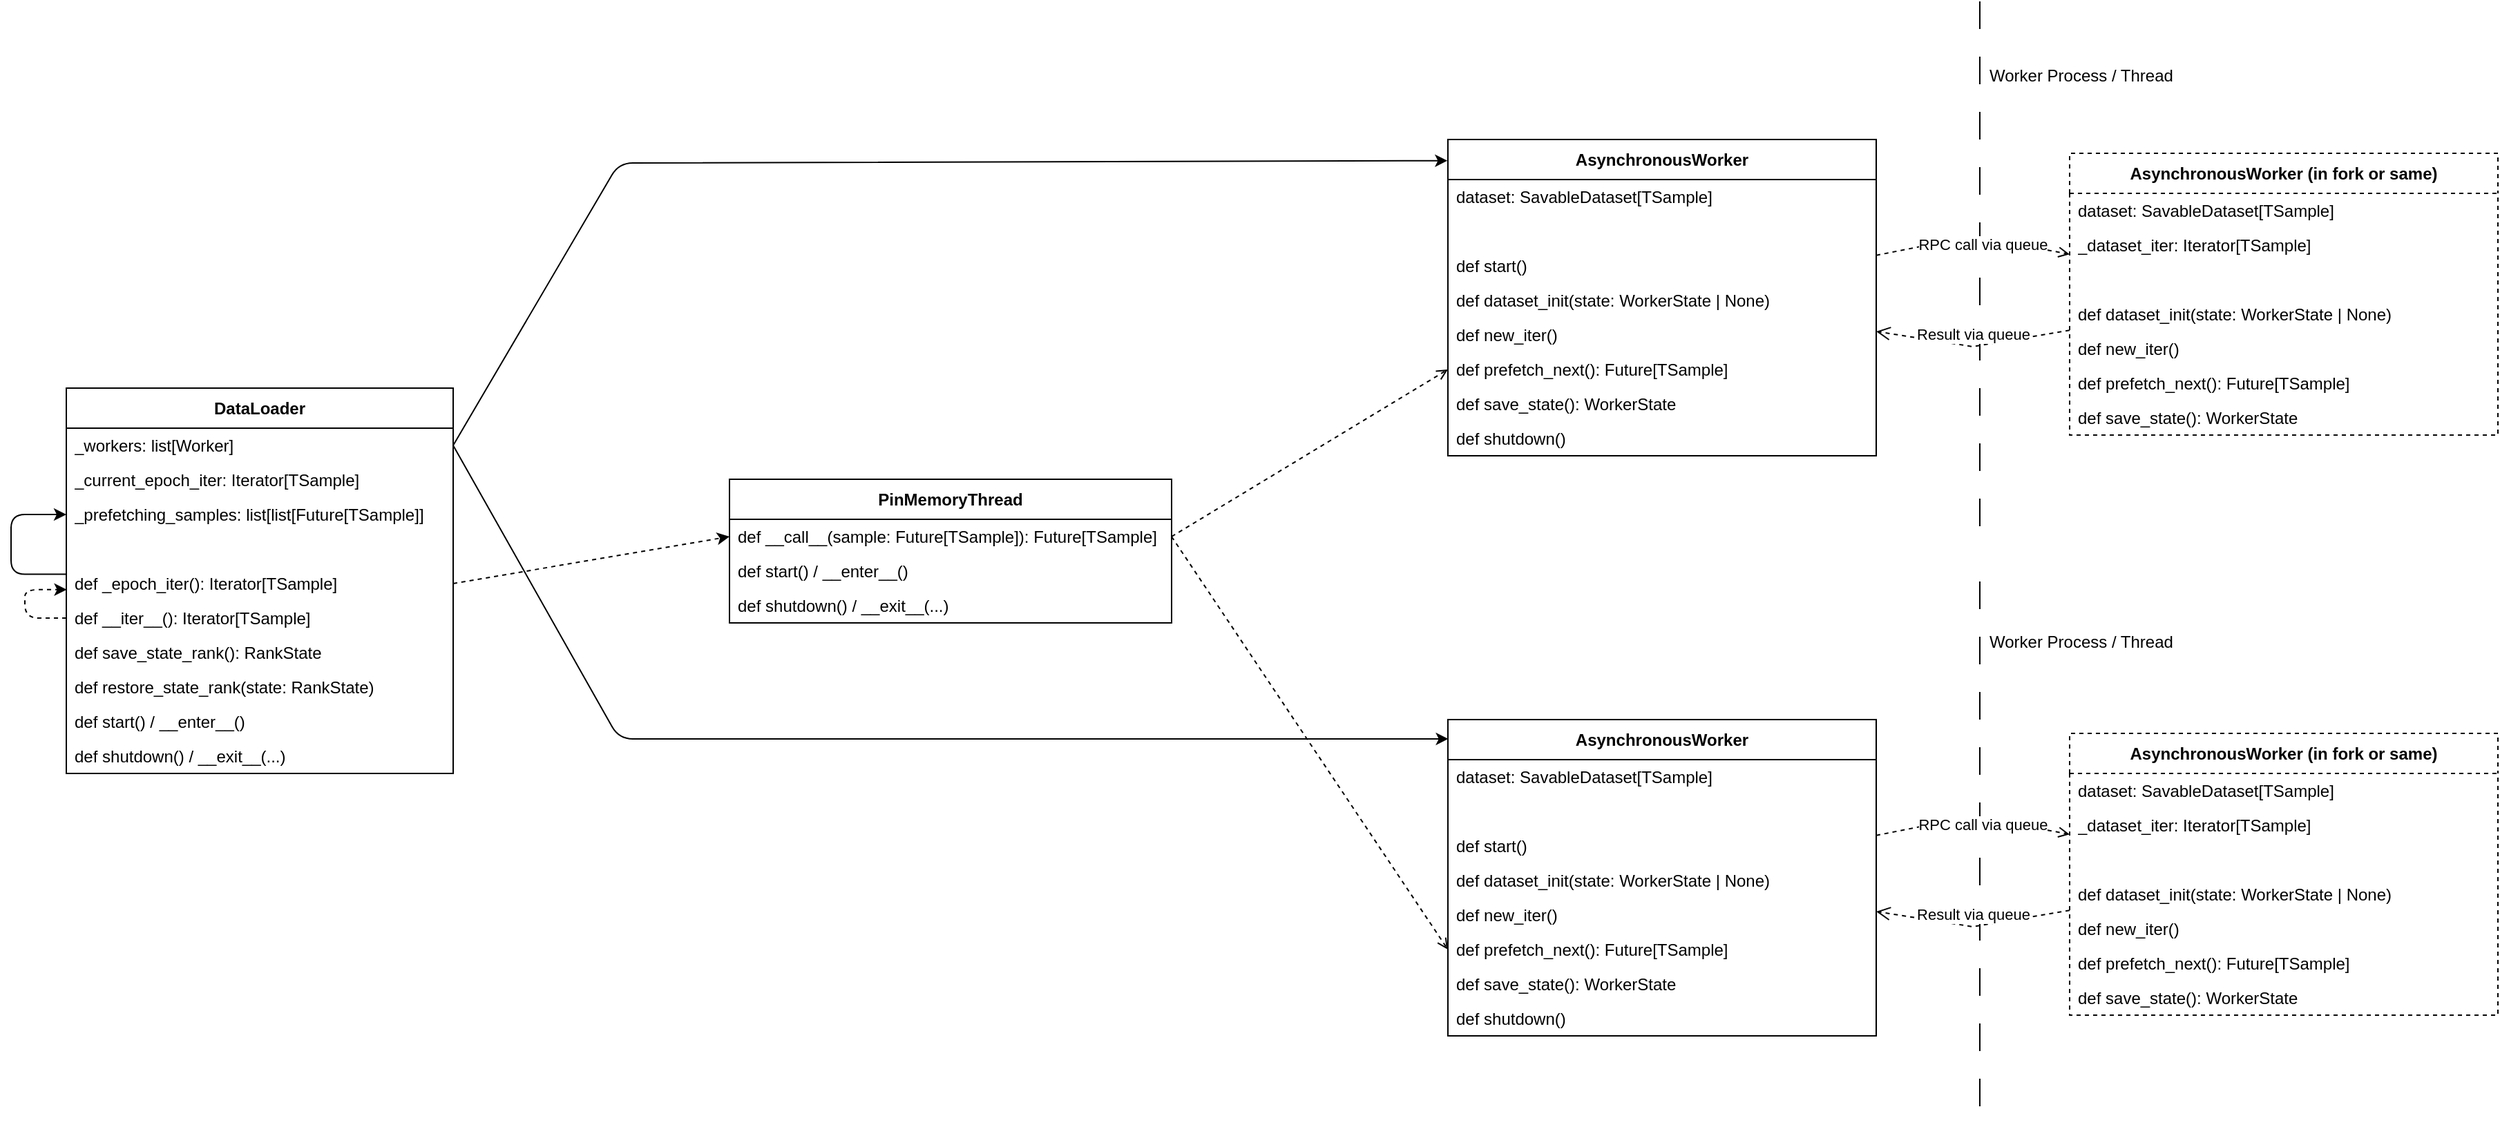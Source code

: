 <mxfile>
    <diagram id="SopBPCQogSaJyMia_625" name="Page-1">
        <mxGraphModel dx="2182" dy="1473" grid="1" gridSize="10" guides="1" tooltips="1" connect="1" arrows="1" fold="1" page="1" pageScale="1" pageWidth="1000" pageHeight="4000" math="0" shadow="0">
            <root>
                <mxCell id="0"/>
                <mxCell id="1" parent="0"/>
                <mxCell id="114" value="DataLoader" style="swimlane;fontStyle=1;align=center;verticalAlign=middle;childLayout=stackLayout;horizontal=1;startSize=29;horizontalStack=0;resizeParent=1;resizeParentMax=0;resizeLast=0;collapsible=0;marginBottom=0;html=1;whiteSpace=wrap;" parent="1" vertex="1">
                    <mxGeometry x="-280" y="350" width="280" height="279" as="geometry"/>
                </mxCell>
                <mxCell id="116" value="_workers: list[Worker]" style="text;html=1;strokeColor=none;fillColor=none;align=left;verticalAlign=middle;spacingLeft=4;spacingRight=4;overflow=hidden;rotatable=0;points=[[0,0.5],[1,0.5]];portConstraint=eastwest;whiteSpace=wrap;" parent="114" vertex="1">
                    <mxGeometry y="29" width="280" height="25" as="geometry"/>
                </mxCell>
                <mxCell id="130" value="_current_epoch_iter: Iterator[TSample]" style="text;html=1;strokeColor=none;fillColor=none;align=left;verticalAlign=middle;spacingLeft=4;spacingRight=4;overflow=hidden;rotatable=0;points=[[0,0.5],[1,0.5]];portConstraint=eastwest;whiteSpace=wrap;" parent="114" vertex="1">
                    <mxGeometry y="54" width="280" height="25" as="geometry"/>
                </mxCell>
                <mxCell id="131" value="_prefetching_samples: list[list[Future[TSample]]" style="text;html=1;strokeColor=none;fillColor=none;align=left;verticalAlign=middle;spacingLeft=4;spacingRight=4;overflow=hidden;rotatable=0;points=[[0,0.5],[1,0.5]];portConstraint=eastwest;whiteSpace=wrap;" parent="114" vertex="1">
                    <mxGeometry y="79" width="280" height="25" as="geometry"/>
                </mxCell>
                <mxCell id="155" value="&amp;nbsp;&amp;nbsp;" style="text;html=1;strokeColor=none;fillColor=none;align=left;verticalAlign=middle;spacingLeft=4;spacingRight=4;overflow=hidden;rotatable=0;points=[[0,0.5],[1,0.5]];portConstraint=eastwest;whiteSpace=wrap;" parent="114" vertex="1">
                    <mxGeometry y="104" width="280" height="25" as="geometry"/>
                </mxCell>
                <mxCell id="156" value="def _epoch_iter(): Iterator[TSample]" style="text;html=1;strokeColor=none;fillColor=none;align=left;verticalAlign=middle;spacingLeft=4;spacingRight=4;overflow=hidden;rotatable=0;points=[[0,0.5],[1,0.5]];portConstraint=eastwest;whiteSpace=wrap;" parent="114" vertex="1">
                    <mxGeometry y="129" width="280" height="25" as="geometry"/>
                </mxCell>
                <mxCell id="186" value="def __iter__(): Iterator[TSample]" style="text;html=1;strokeColor=none;fillColor=none;align=left;verticalAlign=middle;spacingLeft=4;spacingRight=4;overflow=hidden;rotatable=0;points=[[0,0.5],[1,0.5]];portConstraint=eastwest;whiteSpace=wrap;" parent="114" vertex="1">
                    <mxGeometry y="154" width="280" height="25" as="geometry"/>
                </mxCell>
                <mxCell id="182" value="def save_state_rank(): RankState" style="text;html=1;strokeColor=none;fillColor=none;align=left;verticalAlign=middle;spacingLeft=4;spacingRight=4;overflow=hidden;rotatable=0;points=[[0,0.5],[1,0.5]];portConstraint=eastwest;whiteSpace=wrap;" parent="114" vertex="1">
                    <mxGeometry y="179" width="280" height="25" as="geometry"/>
                </mxCell>
                <mxCell id="183" value="def restore_state_rank(state: RankState)" style="text;html=1;strokeColor=none;fillColor=none;align=left;verticalAlign=middle;spacingLeft=4;spacingRight=4;overflow=hidden;rotatable=0;points=[[0,0.5],[1,0.5]];portConstraint=eastwest;whiteSpace=wrap;" parent="114" vertex="1">
                    <mxGeometry y="204" width="280" height="25" as="geometry"/>
                </mxCell>
                <mxCell id="184" value="def start() / __enter__()" style="text;html=1;strokeColor=none;fillColor=none;align=left;verticalAlign=middle;spacingLeft=4;spacingRight=4;overflow=hidden;rotatable=0;points=[[0,0.5],[1,0.5]];portConstraint=eastwest;whiteSpace=wrap;" parent="114" vertex="1">
                    <mxGeometry y="229" width="280" height="25" as="geometry"/>
                </mxCell>
                <mxCell id="185" value="def shutdown() / __exit__(...)" style="text;html=1;strokeColor=none;fillColor=none;align=left;verticalAlign=middle;spacingLeft=4;spacingRight=4;overflow=hidden;rotatable=0;points=[[0,0.5],[1,0.5]];portConstraint=eastwest;whiteSpace=wrap;" parent="114" vertex="1">
                    <mxGeometry y="254" width="280" height="25" as="geometry"/>
                </mxCell>
                <mxCell id="201" style="edgeStyle=orthogonalEdgeStyle;html=1;entryX=0;entryY=0.5;entryDx=0;entryDy=0;exitX=0;exitY=0.232;exitDx=0;exitDy=0;exitPerimeter=0;" parent="114" source="156" target="131" edge="1">
                    <mxGeometry relative="1" as="geometry">
                        <mxPoint x="290" y="152" as="sourcePoint"/>
                        <mxPoint x="490" y="118" as="targetPoint"/>
                        <Array as="points">
                            <mxPoint x="-40" y="135"/>
                            <mxPoint x="-40" y="92"/>
                        </Array>
                    </mxGeometry>
                </mxCell>
                <mxCell id="203" style="edgeStyle=orthogonalEdgeStyle;html=1;exitX=0;exitY=0.5;exitDx=0;exitDy=0;dashed=1;entryX=0.001;entryY=0.677;entryDx=0;entryDy=0;entryPerimeter=0;" parent="114" source="186" target="156" edge="1">
                    <mxGeometry relative="1" as="geometry">
                        <mxPoint x="-40" y="250.95" as="sourcePoint"/>
                        <mxPoint y="140" as="targetPoint"/>
                        <Array as="points">
                            <mxPoint x="-30" y="167"/>
                            <mxPoint x="-30" y="146"/>
                        </Array>
                    </mxGeometry>
                </mxCell>
                <mxCell id="124" value="&lt;span style=&quot;color: rgb(0, 0, 0);&quot;&gt;AsynchronousWorker&lt;/span&gt;" style="swimlane;fontStyle=1;align=center;verticalAlign=middle;childLayout=stackLayout;horizontal=1;startSize=29;horizontalStack=0;resizeParent=1;resizeParentMax=0;resizeLast=0;collapsible=0;marginBottom=0;html=1;whiteSpace=wrap;" parent="1" vertex="1">
                    <mxGeometry x="720" y="170" width="310" height="229" as="geometry"/>
                </mxCell>
                <mxCell id="125" value="dataset: SavableDataset[TSample]" style="text;html=1;strokeColor=none;fillColor=none;align=left;verticalAlign=middle;spacingLeft=4;spacingRight=4;overflow=hidden;rotatable=0;points=[[0,0.5],[1,0.5]];portConstraint=eastwest;whiteSpace=wrap;" parent="124" vertex="1">
                    <mxGeometry y="29" width="310" height="25" as="geometry"/>
                </mxCell>
                <mxCell id="153" value="&amp;nbsp;&amp;nbsp;" style="text;html=1;strokeColor=none;fillColor=none;align=left;verticalAlign=middle;spacingLeft=4;spacingRight=4;overflow=hidden;rotatable=0;points=[[0,0.5],[1,0.5]];portConstraint=eastwest;whiteSpace=wrap;" parent="124" vertex="1">
                    <mxGeometry y="54" width="310" height="25" as="geometry"/>
                </mxCell>
                <mxCell id="132" value="def start()" style="text;html=1;strokeColor=none;fillColor=none;align=left;verticalAlign=middle;spacingLeft=4;spacingRight=4;overflow=hidden;rotatable=0;points=[[0,0.5],[1,0.5]];portConstraint=eastwest;whiteSpace=wrap;" parent="124" vertex="1">
                    <mxGeometry y="79" width="310" height="25" as="geometry"/>
                </mxCell>
                <mxCell id="133" value="def dataset_init(state: WorkerState | None)" style="text;html=1;strokeColor=none;fillColor=none;align=left;verticalAlign=middle;spacingLeft=4;spacingRight=4;overflow=hidden;rotatable=0;points=[[0,0.5],[1,0.5]];portConstraint=eastwest;whiteSpace=wrap;" parent="124" vertex="1">
                    <mxGeometry y="104" width="310" height="25" as="geometry"/>
                </mxCell>
                <mxCell id="134" value="def new_iter()" style="text;html=1;strokeColor=none;fillColor=none;align=left;verticalAlign=middle;spacingLeft=4;spacingRight=4;overflow=hidden;rotatable=0;points=[[0,0.5],[1,0.5]];portConstraint=eastwest;whiteSpace=wrap;" parent="124" vertex="1">
                    <mxGeometry y="129" width="310" height="25" as="geometry"/>
                </mxCell>
                <mxCell id="135" value="def prefetch_next(): Future[TSample]" style="text;html=1;strokeColor=none;fillColor=none;align=left;verticalAlign=middle;spacingLeft=4;spacingRight=4;overflow=hidden;rotatable=0;points=[[0,0.5],[1,0.5]];portConstraint=eastwest;whiteSpace=wrap;" parent="124" vertex="1">
                    <mxGeometry y="154" width="310" height="25" as="geometry"/>
                </mxCell>
                <mxCell id="136" value="def save_state(): WorkerState" style="text;html=1;strokeColor=none;fillColor=none;align=left;verticalAlign=middle;spacingLeft=4;spacingRight=4;overflow=hidden;rotatable=0;points=[[0,0.5],[1,0.5]];portConstraint=eastwest;whiteSpace=wrap;" parent="124" vertex="1">
                    <mxGeometry y="179" width="310" height="25" as="geometry"/>
                </mxCell>
                <mxCell id="137" value="def shutdown()" style="text;html=1;strokeColor=none;fillColor=none;align=left;verticalAlign=middle;spacingLeft=4;spacingRight=4;overflow=hidden;rotatable=0;points=[[0,0.5],[1,0.5]];portConstraint=eastwest;whiteSpace=wrap;" parent="124" vertex="1">
                    <mxGeometry y="204" width="310" height="25" as="geometry"/>
                </mxCell>
                <mxCell id="126" style="edgeStyle=none;html=1;exitX=1;exitY=0.5;exitDx=0;exitDy=0;entryX=-0.001;entryY=0.067;entryDx=0;entryDy=0;entryPerimeter=0;" parent="1" source="116" target="124" edge="1">
                    <mxGeometry relative="1" as="geometry">
                        <Array as="points">
                            <mxPoint x="120" y="187"/>
                        </Array>
                    </mxGeometry>
                </mxCell>
                <mxCell id="138" value="AsynchronousWorker&lt;span style=&quot;color: rgb(0, 0, 0);&quot;&gt;&amp;nbsp;(in fork or same)&lt;/span&gt;" style="swimlane;fontStyle=1;align=center;verticalAlign=middle;childLayout=stackLayout;horizontal=1;startSize=29;horizontalStack=0;resizeParent=1;resizeParentMax=0;resizeLast=0;collapsible=0;marginBottom=0;html=1;whiteSpace=wrap;dashed=1;" parent="1" vertex="1">
                    <mxGeometry x="1170" y="180" width="310" height="204" as="geometry"/>
                </mxCell>
                <mxCell id="139" value="dataset: SavableDataset[TSample]" style="text;html=1;strokeColor=none;fillColor=none;align=left;verticalAlign=middle;spacingLeft=4;spacingRight=4;overflow=hidden;rotatable=0;points=[[0,0.5],[1,0.5]];portConstraint=eastwest;whiteSpace=wrap;" parent="138" vertex="1">
                    <mxGeometry y="29" width="310" height="25" as="geometry"/>
                </mxCell>
                <mxCell id="140" value="_dataset_iter: Iterator[TSample]" style="text;html=1;strokeColor=none;fillColor=none;align=left;verticalAlign=middle;spacingLeft=4;spacingRight=4;overflow=hidden;rotatable=0;points=[[0,0.5],[1,0.5]];portConstraint=eastwest;whiteSpace=wrap;" parent="138" vertex="1">
                    <mxGeometry y="54" width="310" height="25" as="geometry"/>
                </mxCell>
                <mxCell id="154" value="&amp;nbsp;&amp;nbsp;" style="text;html=1;strokeColor=none;fillColor=none;align=left;verticalAlign=middle;spacingLeft=4;spacingRight=4;overflow=hidden;rotatable=0;points=[[0,0.5],[1,0.5]];portConstraint=eastwest;whiteSpace=wrap;" parent="138" vertex="1">
                    <mxGeometry y="79" width="310" height="25" as="geometry"/>
                </mxCell>
                <mxCell id="142" value="def dataset_init(state: WorkerState | None)" style="text;html=1;strokeColor=none;fillColor=none;align=left;verticalAlign=middle;spacingLeft=4;spacingRight=4;overflow=hidden;rotatable=0;points=[[0,0.5],[1,0.5]];portConstraint=eastwest;whiteSpace=wrap;" parent="138" vertex="1">
                    <mxGeometry y="104" width="310" height="25" as="geometry"/>
                </mxCell>
                <mxCell id="143" value="def new_iter()" style="text;html=1;strokeColor=none;fillColor=none;align=left;verticalAlign=middle;spacingLeft=4;spacingRight=4;overflow=hidden;rotatable=0;points=[[0,0.5],[1,0.5]];portConstraint=eastwest;whiteSpace=wrap;" parent="138" vertex="1">
                    <mxGeometry y="129" width="310" height="25" as="geometry"/>
                </mxCell>
                <mxCell id="144" value="def prefetch_next(): Future[TSample]" style="text;html=1;strokeColor=none;fillColor=none;align=left;verticalAlign=middle;spacingLeft=4;spacingRight=4;overflow=hidden;rotatable=0;points=[[0,0.5],[1,0.5]];portConstraint=eastwest;whiteSpace=wrap;" parent="138" vertex="1">
                    <mxGeometry y="154" width="310" height="25" as="geometry"/>
                </mxCell>
                <mxCell id="145" value="def save_state(): WorkerState" style="text;html=1;strokeColor=none;fillColor=none;align=left;verticalAlign=middle;spacingLeft=4;spacingRight=4;overflow=hidden;rotatable=0;points=[[0,0.5],[1,0.5]];portConstraint=eastwest;whiteSpace=wrap;" parent="138" vertex="1">
                    <mxGeometry y="179" width="310" height="25" as="geometry"/>
                </mxCell>
                <mxCell id="147" value="" style="line;strokeWidth=1;direction=south;html=1;dashed=1;dashPattern=20 20;" parent="1" vertex="1">
                    <mxGeometry x="1100" y="70" width="10" height="400" as="geometry"/>
                </mxCell>
                <mxCell id="149" value="Worker Process / Thread" style="text;align=left;" parent="1" vertex="1">
                    <mxGeometry x="1110" y="110" width="60" height="20" as="geometry"/>
                </mxCell>
                <mxCell id="150" value="" style="html=1;verticalAlign=bottom;labelBackgroundColor=none;endArrow=open;endFill=0;dashed=1;" parent="1" source="124" target="138" edge="1">
                    <mxGeometry width="160" relative="1" as="geometry">
                        <mxPoint x="1050" y="280" as="sourcePoint"/>
                        <mxPoint x="1210" y="280" as="targetPoint"/>
                        <Array as="points">
                            <mxPoint x="1100" y="240"/>
                        </Array>
                    </mxGeometry>
                </mxCell>
                <mxCell id="151" value="RPC call via queue" style="edgeLabel;html=1;align=center;verticalAlign=middle;resizable=0;points=[];" parent="150" vertex="1" connectable="0">
                    <mxGeometry x="-0.336" relative="1" as="geometry">
                        <mxPoint x="30" y="1" as="offset"/>
                    </mxGeometry>
                </mxCell>
                <mxCell id="152" value="Result via queue" style="html=1;verticalAlign=bottom;endArrow=open;dashed=1;endSize=8;curved=0;rounded=0;" parent="1" source="138" target="124" edge="1">
                    <mxGeometry relative="1" as="geometry">
                        <mxPoint x="1150" y="340" as="sourcePoint"/>
                        <mxPoint x="1070" y="340" as="targetPoint"/>
                        <Array as="points">
                            <mxPoint x="1100" y="320"/>
                        </Array>
                    </mxGeometry>
                </mxCell>
                <mxCell id="157" value="&lt;span style=&quot;color: rgb(0, 0, 0);&quot;&gt;AsynchronousWorker&lt;/span&gt;" style="swimlane;fontStyle=1;align=center;verticalAlign=middle;childLayout=stackLayout;horizontal=1;startSize=29;horizontalStack=0;resizeParent=1;resizeParentMax=0;resizeLast=0;collapsible=0;marginBottom=0;html=1;whiteSpace=wrap;" parent="1" vertex="1">
                    <mxGeometry x="720" y="590" width="310" height="229" as="geometry"/>
                </mxCell>
                <mxCell id="158" value="dataset: SavableDataset[TSample]" style="text;html=1;strokeColor=none;fillColor=none;align=left;verticalAlign=middle;spacingLeft=4;spacingRight=4;overflow=hidden;rotatable=0;points=[[0,0.5],[1,0.5]];portConstraint=eastwest;whiteSpace=wrap;" parent="157" vertex="1">
                    <mxGeometry y="29" width="310" height="25" as="geometry"/>
                </mxCell>
                <mxCell id="160" value="&amp;nbsp;&amp;nbsp;" style="text;html=1;strokeColor=none;fillColor=none;align=left;verticalAlign=middle;spacingLeft=4;spacingRight=4;overflow=hidden;rotatable=0;points=[[0,0.5],[1,0.5]];portConstraint=eastwest;whiteSpace=wrap;" parent="157" vertex="1">
                    <mxGeometry y="54" width="310" height="25" as="geometry"/>
                </mxCell>
                <mxCell id="161" value="def start()" style="text;html=1;strokeColor=none;fillColor=none;align=left;verticalAlign=middle;spacingLeft=4;spacingRight=4;overflow=hidden;rotatable=0;points=[[0,0.5],[1,0.5]];portConstraint=eastwest;whiteSpace=wrap;" parent="157" vertex="1">
                    <mxGeometry y="79" width="310" height="25" as="geometry"/>
                </mxCell>
                <mxCell id="162" value="def dataset_init(state: WorkerState | None)" style="text;html=1;strokeColor=none;fillColor=none;align=left;verticalAlign=middle;spacingLeft=4;spacingRight=4;overflow=hidden;rotatable=0;points=[[0,0.5],[1,0.5]];portConstraint=eastwest;whiteSpace=wrap;" parent="157" vertex="1">
                    <mxGeometry y="104" width="310" height="25" as="geometry"/>
                </mxCell>
                <mxCell id="163" value="def new_iter()" style="text;html=1;strokeColor=none;fillColor=none;align=left;verticalAlign=middle;spacingLeft=4;spacingRight=4;overflow=hidden;rotatable=0;points=[[0,0.5],[1,0.5]];portConstraint=eastwest;whiteSpace=wrap;" parent="157" vertex="1">
                    <mxGeometry y="129" width="310" height="25" as="geometry"/>
                </mxCell>
                <mxCell id="164" value="def prefetch_next(): Future[TSample]" style="text;html=1;strokeColor=none;fillColor=none;align=left;verticalAlign=middle;spacingLeft=4;spacingRight=4;overflow=hidden;rotatable=0;points=[[0,0.5],[1,0.5]];portConstraint=eastwest;whiteSpace=wrap;" parent="157" vertex="1">
                    <mxGeometry y="154" width="310" height="25" as="geometry"/>
                </mxCell>
                <mxCell id="165" value="def save_state(): WorkerState" style="text;html=1;strokeColor=none;fillColor=none;align=left;verticalAlign=middle;spacingLeft=4;spacingRight=4;overflow=hidden;rotatable=0;points=[[0,0.5],[1,0.5]];portConstraint=eastwest;whiteSpace=wrap;" parent="157" vertex="1">
                    <mxGeometry y="179" width="310" height="25" as="geometry"/>
                </mxCell>
                <mxCell id="166" value="def shutdown()" style="text;html=1;strokeColor=none;fillColor=none;align=left;verticalAlign=middle;spacingLeft=4;spacingRight=4;overflow=hidden;rotatable=0;points=[[0,0.5],[1,0.5]];portConstraint=eastwest;whiteSpace=wrap;" parent="157" vertex="1">
                    <mxGeometry y="204" width="310" height="25" as="geometry"/>
                </mxCell>
                <mxCell id="167" value="" style="line;strokeWidth=1;direction=south;html=1;dashed=1;dashPattern=20 20;" parent="1" vertex="1">
                    <mxGeometry x="1100" y="490" width="10" height="400" as="geometry"/>
                </mxCell>
                <mxCell id="168" value="&lt;span style=&quot;color: rgb(0, 0, 0);&quot;&gt;AsynchronousWorker&lt;/span&gt;&lt;span style=&quot;color: rgb(0, 0, 0);&quot;&gt;&amp;nbsp;&lt;/span&gt;(in fork or same)" style="swimlane;fontStyle=1;align=center;verticalAlign=middle;childLayout=stackLayout;horizontal=1;startSize=29;horizontalStack=0;resizeParent=1;resizeParentMax=0;resizeLast=0;collapsible=0;marginBottom=0;html=1;whiteSpace=wrap;dashed=1;" parent="1" vertex="1">
                    <mxGeometry x="1170" y="600" width="310" height="204" as="geometry"/>
                </mxCell>
                <mxCell id="169" value="dataset: SavableDataset[TSample]" style="text;html=1;strokeColor=none;fillColor=none;align=left;verticalAlign=middle;spacingLeft=4;spacingRight=4;overflow=hidden;rotatable=0;points=[[0,0.5],[1,0.5]];portConstraint=eastwest;whiteSpace=wrap;" parent="168" vertex="1">
                    <mxGeometry y="29" width="310" height="25" as="geometry"/>
                </mxCell>
                <mxCell id="170" value="_dataset_iter: Iterator[TSample]" style="text;html=1;strokeColor=none;fillColor=none;align=left;verticalAlign=middle;spacingLeft=4;spacingRight=4;overflow=hidden;rotatable=0;points=[[0,0.5],[1,0.5]];portConstraint=eastwest;whiteSpace=wrap;" parent="168" vertex="1">
                    <mxGeometry y="54" width="310" height="25" as="geometry"/>
                </mxCell>
                <mxCell id="171" value="&amp;nbsp;&amp;nbsp;" style="text;html=1;strokeColor=none;fillColor=none;align=left;verticalAlign=middle;spacingLeft=4;spacingRight=4;overflow=hidden;rotatable=0;points=[[0,0.5],[1,0.5]];portConstraint=eastwest;whiteSpace=wrap;" parent="168" vertex="1">
                    <mxGeometry y="79" width="310" height="25" as="geometry"/>
                </mxCell>
                <mxCell id="172" value="def dataset_init(state: WorkerState | None)" style="text;html=1;strokeColor=none;fillColor=none;align=left;verticalAlign=middle;spacingLeft=4;spacingRight=4;overflow=hidden;rotatable=0;points=[[0,0.5],[1,0.5]];portConstraint=eastwest;whiteSpace=wrap;" parent="168" vertex="1">
                    <mxGeometry y="104" width="310" height="25" as="geometry"/>
                </mxCell>
                <mxCell id="173" value="def new_iter()" style="text;html=1;strokeColor=none;fillColor=none;align=left;verticalAlign=middle;spacingLeft=4;spacingRight=4;overflow=hidden;rotatable=0;points=[[0,0.5],[1,0.5]];portConstraint=eastwest;whiteSpace=wrap;" parent="168" vertex="1">
                    <mxGeometry y="129" width="310" height="25" as="geometry"/>
                </mxCell>
                <mxCell id="174" value="def prefetch_next(): Future[TSample]" style="text;html=1;strokeColor=none;fillColor=none;align=left;verticalAlign=middle;spacingLeft=4;spacingRight=4;overflow=hidden;rotatable=0;points=[[0,0.5],[1,0.5]];portConstraint=eastwest;whiteSpace=wrap;" parent="168" vertex="1">
                    <mxGeometry y="154" width="310" height="25" as="geometry"/>
                </mxCell>
                <mxCell id="175" value="def save_state(): WorkerState" style="text;html=1;strokeColor=none;fillColor=none;align=left;verticalAlign=middle;spacingLeft=4;spacingRight=4;overflow=hidden;rotatable=0;points=[[0,0.5],[1,0.5]];portConstraint=eastwest;whiteSpace=wrap;" parent="168" vertex="1">
                    <mxGeometry y="179" width="310" height="25" as="geometry"/>
                </mxCell>
                <mxCell id="176" value="" style="html=1;verticalAlign=bottom;labelBackgroundColor=none;endArrow=open;endFill=0;dashed=1;" parent="1" source="157" target="168" edge="1">
                    <mxGeometry width="160" relative="1" as="geometry">
                        <mxPoint x="1050" y="700" as="sourcePoint"/>
                        <mxPoint x="1210" y="700" as="targetPoint"/>
                        <Array as="points">
                            <mxPoint x="1100" y="660"/>
                        </Array>
                    </mxGeometry>
                </mxCell>
                <mxCell id="177" value="RPC call via queue" style="edgeLabel;html=1;align=center;verticalAlign=middle;resizable=0;points=[];" parent="176" vertex="1" connectable="0">
                    <mxGeometry x="-0.336" relative="1" as="geometry">
                        <mxPoint x="30" y="1" as="offset"/>
                    </mxGeometry>
                </mxCell>
                <mxCell id="178" value="Result via queue" style="html=1;verticalAlign=bottom;endArrow=open;dashed=1;endSize=8;curved=0;rounded=0;" parent="1" source="168" target="157" edge="1">
                    <mxGeometry relative="1" as="geometry">
                        <mxPoint x="1150" y="760" as="sourcePoint"/>
                        <mxPoint x="1070" y="760" as="targetPoint"/>
                        <Array as="points">
                            <mxPoint x="1100" y="740"/>
                        </Array>
                    </mxGeometry>
                </mxCell>
                <mxCell id="179" value="Worker Process / Thread" style="text;align=left;" parent="1" vertex="1">
                    <mxGeometry x="1110" y="520" width="60" height="20" as="geometry"/>
                </mxCell>
                <mxCell id="181" style="edgeStyle=none;html=1;exitX=1;exitY=0.5;exitDx=0;exitDy=0;entryX=0.001;entryY=0.061;entryDx=0;entryDy=0;entryPerimeter=0;" parent="1" source="116" target="157" edge="1">
                    <mxGeometry relative="1" as="geometry">
                        <mxPoint x="510" y="322" as="sourcePoint"/>
                        <mxPoint x="728" y="199" as="targetPoint"/>
                        <Array as="points">
                            <mxPoint x="120" y="604"/>
                        </Array>
                    </mxGeometry>
                </mxCell>
                <mxCell id="187" value="PinMemoryThread" style="swimlane;fontStyle=1;align=center;verticalAlign=middle;childLayout=stackLayout;horizontal=1;startSize=29;horizontalStack=0;resizeParent=1;resizeParentMax=0;resizeLast=0;collapsible=0;marginBottom=0;html=1;whiteSpace=wrap;" parent="1" vertex="1">
                    <mxGeometry x="200" y="416" width="320" height="104" as="geometry"/>
                </mxCell>
                <mxCell id="192" value="def __call__(sample: Future[TSample]): Future[TSample]" style="text;html=1;strokeColor=none;fillColor=none;align=left;verticalAlign=middle;spacingLeft=4;spacingRight=4;overflow=hidden;rotatable=0;points=[[0,0.5],[1,0.5]];portConstraint=eastwest;whiteSpace=wrap;" parent="187" vertex="1">
                    <mxGeometry y="29" width="320" height="25" as="geometry"/>
                </mxCell>
                <mxCell id="196" value="def start() / __enter__()" style="text;html=1;strokeColor=none;fillColor=none;align=left;verticalAlign=middle;spacingLeft=4;spacingRight=4;overflow=hidden;rotatable=0;points=[[0,0.5],[1,0.5]];portConstraint=eastwest;whiteSpace=wrap;" parent="187" vertex="1">
                    <mxGeometry y="54" width="320" height="25" as="geometry"/>
                </mxCell>
                <mxCell id="197" value="def shutdown() / __exit__(...)" style="text;html=1;strokeColor=none;fillColor=none;align=left;verticalAlign=middle;spacingLeft=4;spacingRight=4;overflow=hidden;rotatable=0;points=[[0,0.5],[1,0.5]];portConstraint=eastwest;whiteSpace=wrap;" parent="187" vertex="1">
                    <mxGeometry y="79" width="320" height="25" as="geometry"/>
                </mxCell>
                <mxCell id="198" style="edgeStyle=none;html=1;entryX=0;entryY=0.5;entryDx=0;entryDy=0;exitX=1;exitY=0.5;exitDx=0;exitDy=0;dashed=1;" parent="1" source="156" target="192" edge="1">
                    <mxGeometry relative="1" as="geometry">
                        <mxPoint x="290" y="412" as="sourcePoint"/>
                        <mxPoint x="728" y="197" as="targetPoint"/>
                    </mxGeometry>
                </mxCell>
                <mxCell id="199" style="edgeStyle=none;html=1;entryX=0;entryY=0.5;entryDx=0;entryDy=0;exitX=1;exitY=0.5;exitDx=0;exitDy=0;dashed=1;endArrow=open;endFill=0;" parent="1" source="192" target="135" edge="1">
                    <mxGeometry relative="1" as="geometry">
                        <mxPoint x="290" y="462" as="sourcePoint"/>
                        <mxPoint x="350" y="142" as="targetPoint"/>
                    </mxGeometry>
                </mxCell>
                <mxCell id="200" style="edgeStyle=none;html=1;entryX=0;entryY=0.5;entryDx=0;entryDy=0;exitX=1;exitY=0.5;exitDx=0;exitDy=0;dashed=1;endArrow=open;endFill=0;" parent="1" source="192" target="164" edge="1">
                    <mxGeometry relative="1" as="geometry">
                        <mxPoint x="680" y="462" as="sourcePoint"/>
                        <mxPoint x="730" y="347" as="targetPoint"/>
                    </mxGeometry>
                </mxCell>
            </root>
        </mxGraphModel>
    </diagram>
</mxfile>